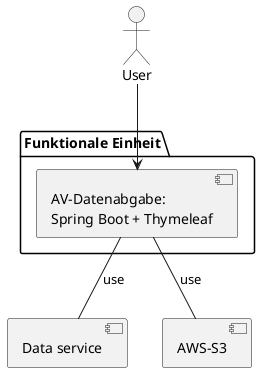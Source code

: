 @startuml

actor "User" as user

package "Funktionale Einheit" {
    component [AV-Datenabgabe:\nSpring Boot + Thymeleaf] as Datenabgabe
}

component [Data service] as Dataservice #f2f2f2
component [AWS-S3] as S3 #f2f2f2

user --> Datenabgabe

Datenabgabe -- S3 : use
Datenabgabe -- Dataservice : use

@enduml